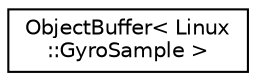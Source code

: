 digraph "Graphical Class Hierarchy"
{
 // INTERACTIVE_SVG=YES
  edge [fontname="Helvetica",fontsize="10",labelfontname="Helvetica",labelfontsize="10"];
  node [fontname="Helvetica",fontsize="10",shape=record];
  rankdir="LR";
  Node1 [label="ObjectBuffer\< Linux\l::GyroSample \>",height=0.2,width=0.4,color="black", fillcolor="white", style="filled",URL="$classObjectBuffer.html"];
}
